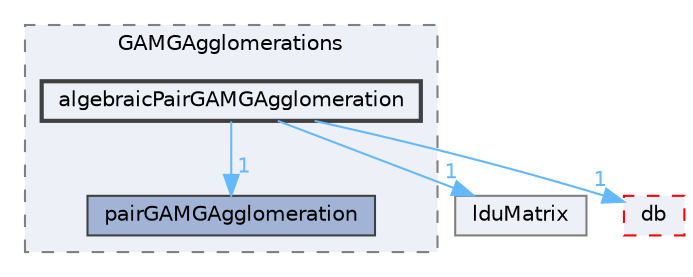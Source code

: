 digraph "src/OpenFOAM/matrices/lduMatrix/solvers/GAMG/GAMGAgglomerations/algebraicPairGAMGAgglomeration"
{
 // LATEX_PDF_SIZE
  bgcolor="transparent";
  edge [fontname=Helvetica,fontsize=10,labelfontname=Helvetica,labelfontsize=10];
  node [fontname=Helvetica,fontsize=10,shape=box,height=0.2,width=0.4];
  compound=true
  subgraph clusterdir_a924fc5b9b02d4bfaf9b6fb6bcc671ab {
    graph [ bgcolor="#edf0f7", pencolor="grey50", label="GAMGAgglomerations", fontname=Helvetica,fontsize=10 style="filled,dashed", URL="dir_a924fc5b9b02d4bfaf9b6fb6bcc671ab.html",tooltip=""]
  dir_8b3998cc144f2a2919dd0749e30e9bc3 [label="pairGAMGAgglomeration", fillcolor="#a2b4d6", color="grey25", style="filled", URL="dir_8b3998cc144f2a2919dd0749e30e9bc3.html",tooltip=""];
  dir_ce1fefca8d8766bf859c0f32ba3a3fb9 [label="algebraicPairGAMGAgglomeration", fillcolor="#edf0f7", color="grey25", style="filled,bold", URL="dir_ce1fefca8d8766bf859c0f32ba3a3fb9.html",tooltip=""];
  }
  dir_1ce70feb2b06c30ebd4091245573b99e [label="lduMatrix", fillcolor="#edf0f7", color="grey50", style="filled", URL="dir_1ce70feb2b06c30ebd4091245573b99e.html",tooltip=""];
  dir_63c634f7a7cfd679ac26c67fb30fc32f [label="db", fillcolor="#edf0f7", color="red", style="filled,dashed", URL="dir_63c634f7a7cfd679ac26c67fb30fc32f.html",tooltip=""];
  dir_ce1fefca8d8766bf859c0f32ba3a3fb9->dir_1ce70feb2b06c30ebd4091245573b99e [headlabel="1", labeldistance=1.5 headhref="dir_000080_002118.html" href="dir_000080_002118.html" color="steelblue1" fontcolor="steelblue1"];
  dir_ce1fefca8d8766bf859c0f32ba3a3fb9->dir_63c634f7a7cfd679ac26c67fb30fc32f [headlabel="1", labeldistance=1.5 headhref="dir_000080_000817.html" href="dir_000080_000817.html" color="steelblue1" fontcolor="steelblue1"];
  dir_ce1fefca8d8766bf859c0f32ba3a3fb9->dir_8b3998cc144f2a2919dd0749e30e9bc3 [headlabel="1", labeldistance=1.5 headhref="dir_000080_002770.html" href="dir_000080_002770.html" color="steelblue1" fontcolor="steelblue1"];
}

